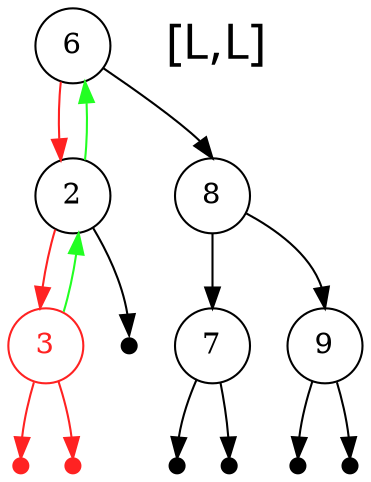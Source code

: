 digraph T {
   bgcolor = "#FFFFFF00";
   node [shape = circle];
   node0[label = "6"];
   node1[label = "2"];
   node3[label = "3", color = "#FF2222FF", fontcolor = "#FF2222FF"];
   node4[label = "8"];
   node5[label = "7"];
   node6[label = "9"];
   node7[shape = "plaintext", label = "[L,L]", fontname = "Droid Sans Mono", fontsize = 24.0];
   leaf1[shape = point, fixedsize=true, width=.1, height=.1];
   leaf2[shape = point, fixedsize=true, width=.1, height=.1, color = "#FF2222FF"];
   leaf3[shape = point, fixedsize=true, width=.1, height=.1, color = "#FF2222FF"];
   leaf4[shape = point, fixedsize=true, width=.1, height=.1];
   leaf5[shape = point, fixedsize=true, width=.1, height=.1];
   leaf6[shape = point, fixedsize=true, width=.1, height=.1];
   leaf7[shape = point, fixedsize=true, width=.1, height=.1];
   "node0" -> "node1" [color = "#FF2222FF"];
   "node1" -> "node0" [color = "#22FF22FF"];
   "node3" -> "node1" [color = "#22FF22FF"];
   "node1" -> "node3" [color = "#FF2222FF"];
   edge[headport = n];
   "node0" -> "node4";
   "node4" -> "node5";
   "node4" -> "node6";
   "node1" -> "leaf1";
   "node3" -> "leaf2" [color = "#FF2222FF"];
   "node3" -> "leaf3" [color = "#FF2222FF"];
   "node5" -> "leaf4";
   "node5" -> "leaf5";
   "node6" -> "leaf6";
   "node6" -> "leaf7";
}

